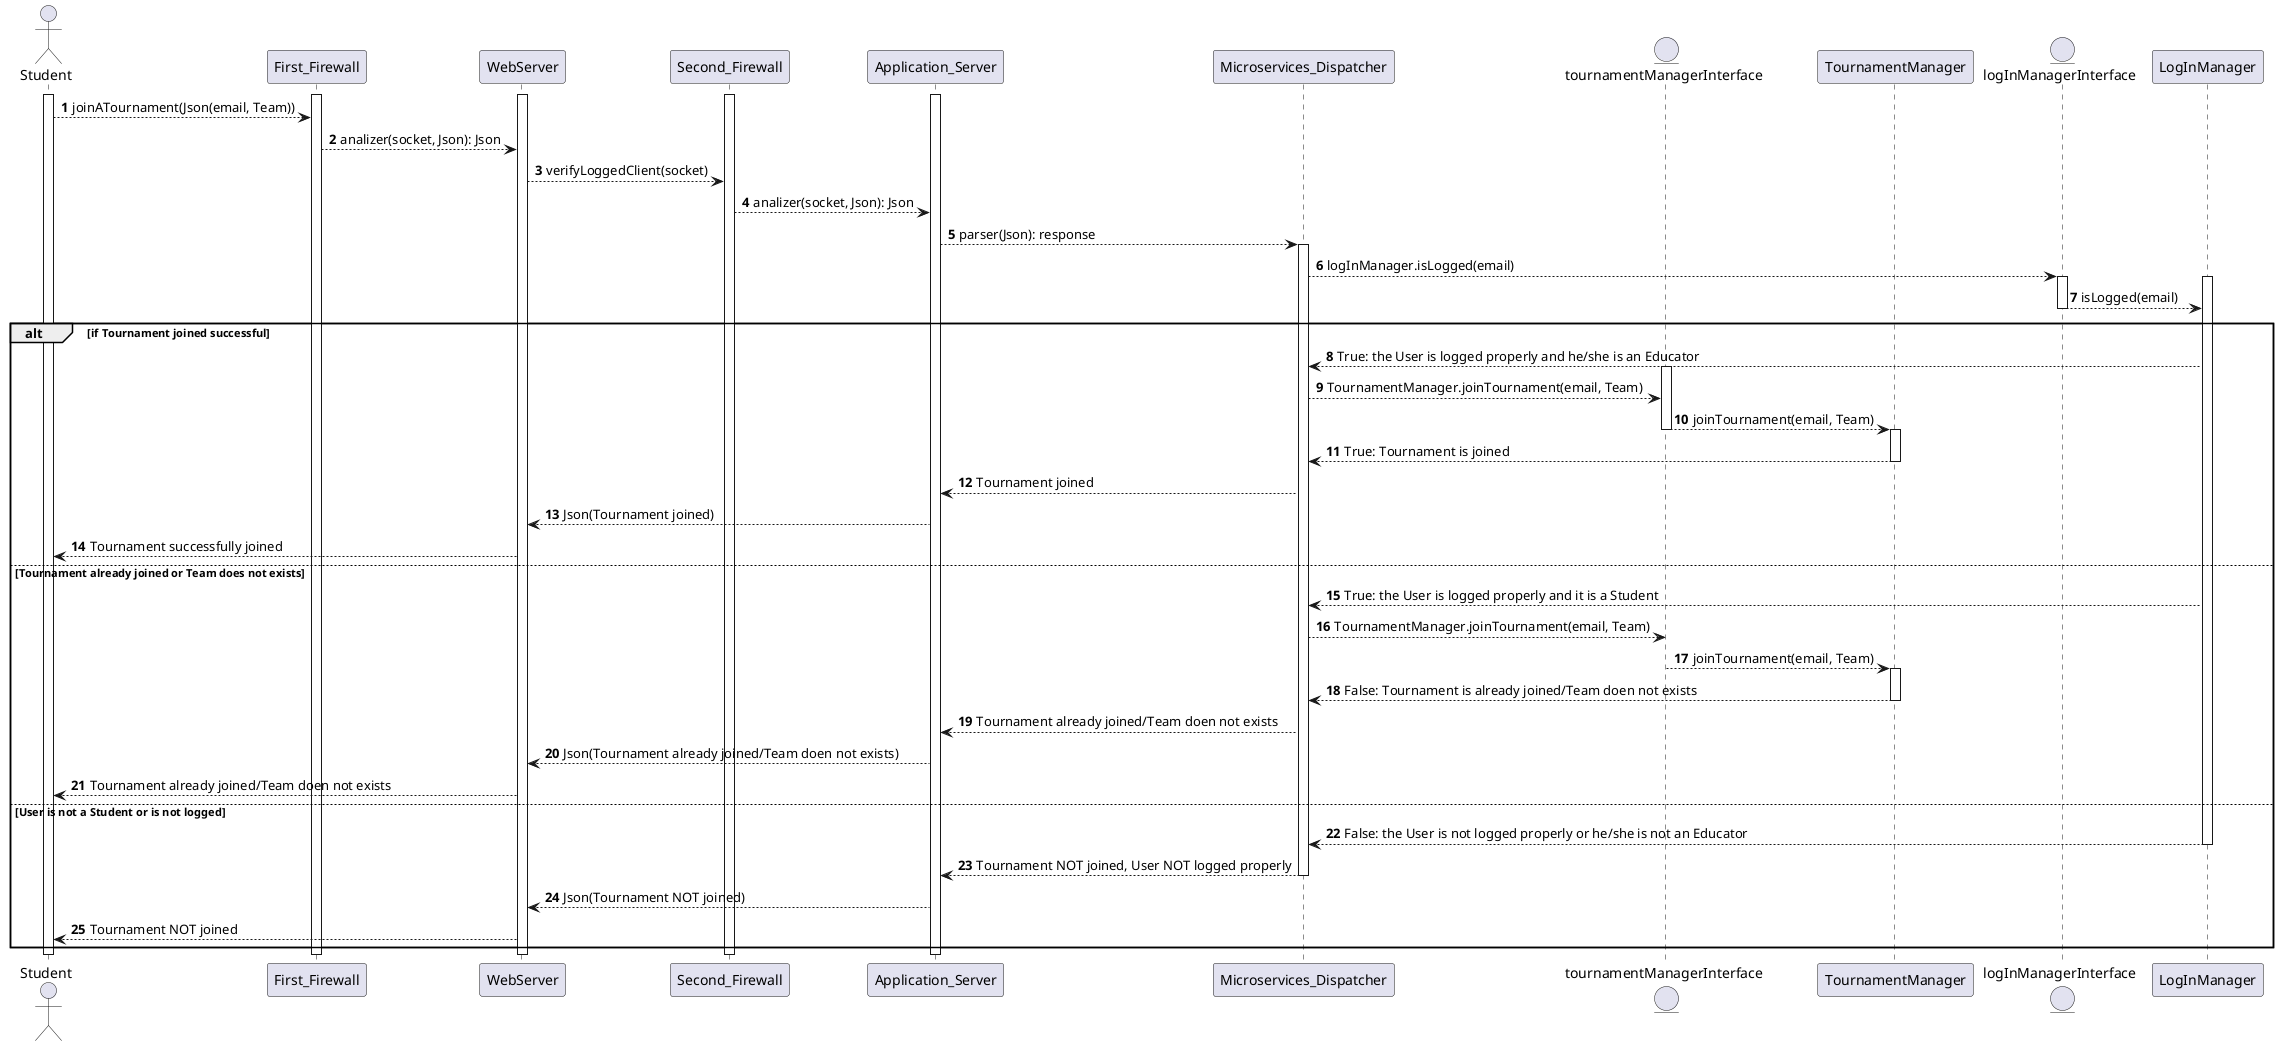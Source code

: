 @startuml

autonumber
actor Student as U
participant First_Firewall as FF
participant WebServer as WS
participant Second_Firewall as SF
participant Application_Server as AS
participant Microservices_Dispatcher as MD
entity tournamentManagerInterface as TMI
participant TournamentManager as TM
entity logInManagerInterface as LMI
participant LogInManager as LM

activate U
activate FF
activate WS
activate SF
activate AS
U-->FF: joinATournament(Json(email, Team))
FF-->WS: analizer(socket, Json): Json
WS-->SF: verifyLoggedClient(socket)
SF-->AS: analizer(socket, Json): Json
AS-->MD: parser(Json): response
activate MD
MD-->LMI: logInManager.isLogged(email)
activate LMI
activate LM
LMI-->LM: isLogged(email)
deactivate LMI
alt if Tournament joined successful
    LM-->MD: True: the User is logged properly and he/she is an Educator
    activate TMI
    MD-->TMI: TournamentManager.joinTournament(email, Team)
    TMI-->TM: joinTournament(email, Team)
    deactivate TMI
    activate TM
    TM-->MD: True: Tournament is joined
    deactivate TM
    MD-->AS: Tournament joined
    AS-->WS: Json(Tournament joined)
    WS-->U: Tournament successfully joined
else  Tournament already joined or Team does not exists
    LM-->MD: True: the User is logged properly and it is a Student
    MD-->TMI: TournamentManager.joinTournament(email, Team)
    TMI-->TM: joinTournament(email, Team)
    deactivate TMI
    activate TM
    TM-->MD: False: Tournament is already joined/Team doen not exists
    deactivate TM
    MD-->AS: Tournament already joined/Team doen not exists
    AS-->WS: Json(Tournament already joined/Team doen not exists)
    WS-->U: Tournament already joined/Team doen not exists
else User is not a Student or is not logged
    LM-->MD: False: the User is not logged properly or he/she is not an Educator
    deactivate LM
    MD-->AS: Tournament NOT joined, User NOT logged properly 
    deactivate MD
    AS-->WS: Json(Tournament NOT joined)
    WS-->U: Tournament NOT joined
end
deactivate U
deactivate FF
deactivate WS
deactivate SF
deactivate AS
@enduml